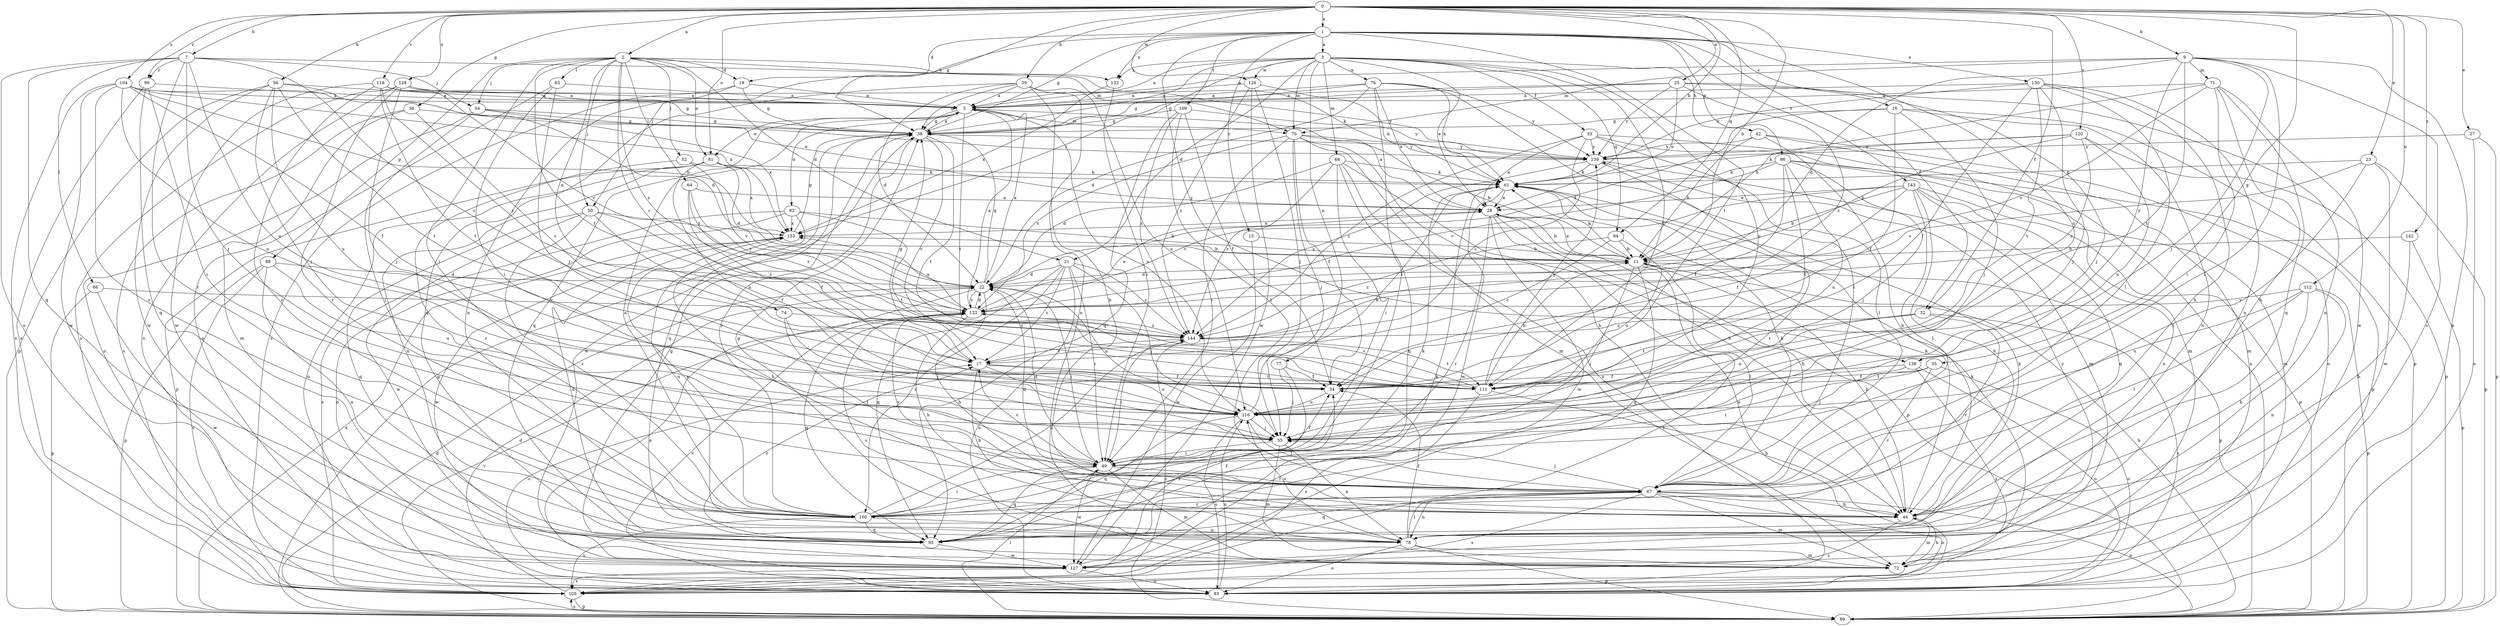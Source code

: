 strict digraph  {
0;
1;
2;
3;
5;
7;
9;
11;
13;
16;
17;
19;
21;
22;
23;
25;
27;
28;
32;
33;
34;
35;
36;
38;
39;
42;
44;
49;
50;
52;
54;
55;
56;
61;
63;
64;
66;
67;
68;
70;
71;
72;
74;
76;
77;
78;
81;
82;
83;
86;
88;
89;
94;
95;
99;
100;
104;
105;
109;
111;
112;
116;
118;
120;
122;
126;
127;
128;
130;
132;
133;
138;
139;
142;
143;
144;
0 -> 1  [label=a];
0 -> 2  [label=a];
0 -> 7  [label=b];
0 -> 9  [label=b];
0 -> 11  [label=b];
0 -> 23  [label=e];
0 -> 25  [label=e];
0 -> 27  [label=e];
0 -> 32  [label=f];
0 -> 35  [label=g];
0 -> 36  [label=g];
0 -> 38  [label=g];
0 -> 39  [label=h];
0 -> 56  [label=k];
0 -> 61  [label=k];
0 -> 81  [label=o];
0 -> 94  [label=q];
0 -> 99  [label=r];
0 -> 104  [label=s];
0 -> 112  [label=u];
0 -> 118  [label=v];
0 -> 120  [label=v];
0 -> 126  [label=w];
0 -> 128  [label=x];
0 -> 142  [label=z];
1 -> 3  [label=a];
1 -> 13  [label=c];
1 -> 16  [label=c];
1 -> 19  [label=d];
1 -> 32  [label=f];
1 -> 38  [label=g];
1 -> 50  [label=j];
1 -> 86  [label=p];
1 -> 109  [label=t];
1 -> 111  [label=t];
1 -> 116  [label=u];
1 -> 130  [label=x];
1 -> 132  [label=x];
1 -> 138  [label=y];
1 -> 143  [label=z];
2 -> 17  [label=c];
2 -> 19  [label=d];
2 -> 21  [label=d];
2 -> 49  [label=i];
2 -> 50  [label=j];
2 -> 52  [label=j];
2 -> 54  [label=j];
2 -> 61  [label=k];
2 -> 63  [label=l];
2 -> 64  [label=l];
2 -> 74  [label=n];
2 -> 81  [label=o];
2 -> 88  [label=p];
2 -> 111  [label=t];
2 -> 132  [label=x];
2 -> 144  [label=z];
3 -> 5  [label=a];
3 -> 21  [label=d];
3 -> 28  [label=e];
3 -> 33  [label=f];
3 -> 38  [label=g];
3 -> 42  [label=h];
3 -> 68  [label=m];
3 -> 70  [label=m];
3 -> 76  [label=n];
3 -> 77  [label=n];
3 -> 94  [label=q];
3 -> 111  [label=t];
3 -> 116  [label=u];
3 -> 126  [label=w];
3 -> 132  [label=x];
3 -> 133  [label=x];
5 -> 38  [label=g];
5 -> 70  [label=m];
5 -> 81  [label=o];
5 -> 82  [label=o];
5 -> 95  [label=q];
5 -> 111  [label=t];
5 -> 116  [label=u];
7 -> 17  [label=c];
7 -> 54  [label=j];
7 -> 55  [label=j];
7 -> 66  [label=l];
7 -> 70  [label=m];
7 -> 83  [label=o];
7 -> 95  [label=q];
7 -> 99  [label=r];
7 -> 100  [label=r];
7 -> 116  [label=u];
9 -> 5  [label=a];
9 -> 22  [label=d];
9 -> 55  [label=j];
9 -> 67  [label=l];
9 -> 70  [label=m];
9 -> 71  [label=m];
9 -> 83  [label=o];
9 -> 105  [label=s];
9 -> 111  [label=t];
9 -> 138  [label=y];
11 -> 22  [label=d];
11 -> 28  [label=e];
11 -> 44  [label=h];
11 -> 49  [label=i];
11 -> 61  [label=k];
11 -> 67  [label=l];
11 -> 89  [label=p];
11 -> 95  [label=q];
11 -> 105  [label=s];
13 -> 11  [label=b];
13 -> 127  [label=w];
16 -> 22  [label=d];
16 -> 34  [label=f];
16 -> 38  [label=g];
16 -> 55  [label=j];
16 -> 78  [label=n];
16 -> 89  [label=p];
17 -> 34  [label=f];
17 -> 38  [label=g];
17 -> 44  [label=h];
17 -> 111  [label=t];
17 -> 116  [label=u];
19 -> 5  [label=a];
19 -> 38  [label=g];
19 -> 78  [label=n];
19 -> 105  [label=s];
21 -> 17  [label=c];
21 -> 22  [label=d];
21 -> 49  [label=i];
21 -> 55  [label=j];
21 -> 83  [label=o];
21 -> 95  [label=q];
21 -> 100  [label=r];
21 -> 144  [label=z];
22 -> 5  [label=a];
22 -> 38  [label=g];
22 -> 44  [label=h];
22 -> 49  [label=i];
22 -> 83  [label=o];
22 -> 116  [label=u];
22 -> 122  [label=v];
23 -> 61  [label=k];
23 -> 67  [label=l];
23 -> 89  [label=p];
23 -> 122  [label=v];
23 -> 127  [label=w];
25 -> 5  [label=a];
25 -> 28  [label=e];
25 -> 38  [label=g];
25 -> 55  [label=j];
25 -> 78  [label=n];
25 -> 139  [label=y];
25 -> 144  [label=z];
27 -> 83  [label=o];
27 -> 89  [label=p];
27 -> 139  [label=y];
28 -> 5  [label=a];
28 -> 11  [label=b];
28 -> 44  [label=h];
28 -> 83  [label=o];
28 -> 89  [label=p];
28 -> 100  [label=r];
28 -> 127  [label=w];
28 -> 133  [label=x];
32 -> 100  [label=r];
32 -> 105  [label=s];
32 -> 111  [label=t];
32 -> 116  [label=u];
32 -> 144  [label=z];
33 -> 17  [label=c];
33 -> 28  [label=e];
33 -> 67  [label=l];
33 -> 72  [label=m];
33 -> 83  [label=o];
33 -> 139  [label=y];
33 -> 144  [label=z];
34 -> 116  [label=u];
35 -> 34  [label=f];
35 -> 55  [label=j];
35 -> 83  [label=o];
35 -> 100  [label=r];
35 -> 111  [label=t];
36 -> 17  [label=c];
36 -> 38  [label=g];
36 -> 72  [label=m];
36 -> 105  [label=s];
38 -> 5  [label=a];
38 -> 17  [label=c];
38 -> 95  [label=q];
38 -> 100  [label=r];
38 -> 111  [label=t];
38 -> 127  [label=w];
38 -> 139  [label=y];
39 -> 5  [label=a];
39 -> 22  [label=d];
39 -> 38  [label=g];
39 -> 44  [label=h];
39 -> 78  [label=n];
39 -> 95  [label=q];
39 -> 116  [label=u];
42 -> 11  [label=b];
42 -> 44  [label=h];
42 -> 72  [label=m];
42 -> 83  [label=o];
42 -> 139  [label=y];
44 -> 61  [label=k];
44 -> 72  [label=m];
44 -> 105  [label=s];
49 -> 17  [label=c];
49 -> 22  [label=d];
49 -> 34  [label=f];
49 -> 67  [label=l];
49 -> 72  [label=m];
49 -> 95  [label=q];
49 -> 127  [label=w];
50 -> 34  [label=f];
50 -> 95  [label=q];
50 -> 100  [label=r];
50 -> 127  [label=w];
50 -> 133  [label=x];
50 -> 144  [label=z];
52 -> 61  [label=k];
52 -> 100  [label=r];
52 -> 122  [label=v];
54 -> 38  [label=g];
54 -> 67  [label=l];
54 -> 83  [label=o];
54 -> 133  [label=x];
54 -> 139  [label=y];
55 -> 49  [label=i];
55 -> 72  [label=m];
55 -> 78  [label=n];
56 -> 5  [label=a];
56 -> 22  [label=d];
56 -> 55  [label=j];
56 -> 89  [label=p];
56 -> 111  [label=t];
56 -> 116  [label=u];
56 -> 127  [label=w];
61 -> 28  [label=e];
61 -> 127  [label=w];
63 -> 5  [label=a];
63 -> 49  [label=i];
63 -> 55  [label=j];
63 -> 83  [label=o];
64 -> 28  [label=e];
64 -> 34  [label=f];
64 -> 122  [label=v];
64 -> 144  [label=z];
66 -> 89  [label=p];
66 -> 122  [label=v];
66 -> 127  [label=w];
67 -> 22  [label=d];
67 -> 44  [label=h];
67 -> 55  [label=j];
67 -> 61  [label=k];
67 -> 72  [label=m];
67 -> 78  [label=n];
67 -> 83  [label=o];
67 -> 89  [label=p];
67 -> 95  [label=q];
67 -> 100  [label=r];
67 -> 105  [label=s];
67 -> 122  [label=v];
68 -> 22  [label=d];
68 -> 44  [label=h];
68 -> 49  [label=i];
68 -> 61  [label=k];
68 -> 83  [label=o];
68 -> 95  [label=q];
68 -> 144  [label=z];
70 -> 11  [label=b];
70 -> 34  [label=f];
70 -> 44  [label=h];
70 -> 49  [label=i];
70 -> 55  [label=j];
70 -> 72  [label=m];
70 -> 122  [label=v];
70 -> 139  [label=y];
71 -> 5  [label=a];
71 -> 11  [label=b];
71 -> 44  [label=h];
71 -> 49  [label=i];
71 -> 95  [label=q];
71 -> 122  [label=v];
71 -> 127  [label=w];
72 -> 38  [label=g];
72 -> 44  [label=h];
72 -> 61  [label=k];
72 -> 122  [label=v];
74 -> 55  [label=j];
74 -> 67  [label=l];
74 -> 144  [label=z];
76 -> 5  [label=a];
76 -> 22  [label=d];
76 -> 28  [label=e];
76 -> 38  [label=g];
76 -> 49  [label=i];
76 -> 61  [label=k];
76 -> 67  [label=l];
76 -> 139  [label=y];
77 -> 34  [label=f];
77 -> 55  [label=j];
77 -> 105  [label=s];
78 -> 34  [label=f];
78 -> 38  [label=g];
78 -> 61  [label=k];
78 -> 67  [label=l];
78 -> 72  [label=m];
78 -> 83  [label=o];
78 -> 89  [label=p];
78 -> 116  [label=u];
81 -> 22  [label=d];
81 -> 61  [label=k];
81 -> 78  [label=n];
81 -> 83  [label=o];
81 -> 89  [label=p];
81 -> 116  [label=u];
81 -> 133  [label=x];
82 -> 11  [label=b];
82 -> 78  [label=n];
82 -> 83  [label=o];
82 -> 105  [label=s];
82 -> 111  [label=t];
82 -> 133  [label=x];
83 -> 17  [label=c];
83 -> 116  [label=u];
83 -> 122  [label=v];
86 -> 34  [label=f];
86 -> 55  [label=j];
86 -> 61  [label=k];
86 -> 72  [label=m];
86 -> 89  [label=p];
86 -> 111  [label=t];
86 -> 116  [label=u];
86 -> 122  [label=v];
88 -> 22  [label=d];
88 -> 78  [label=n];
88 -> 89  [label=p];
88 -> 105  [label=s];
88 -> 116  [label=u];
89 -> 11  [label=b];
89 -> 22  [label=d];
89 -> 38  [label=g];
89 -> 49  [label=i];
89 -> 105  [label=s];
89 -> 122  [label=v];
89 -> 133  [label=x];
89 -> 144  [label=z];
94 -> 11  [label=b];
94 -> 17  [label=c];
94 -> 116  [label=u];
94 -> 144  [label=z];
95 -> 17  [label=c];
95 -> 34  [label=f];
95 -> 127  [label=w];
95 -> 133  [label=x];
99 -> 5  [label=a];
99 -> 49  [label=i];
99 -> 95  [label=q];
99 -> 105  [label=s];
100 -> 5  [label=a];
100 -> 49  [label=i];
100 -> 61  [label=k];
100 -> 78  [label=n];
100 -> 95  [label=q];
100 -> 105  [label=s];
100 -> 133  [label=x];
100 -> 144  [label=z];
104 -> 5  [label=a];
104 -> 11  [label=b];
104 -> 28  [label=e];
104 -> 34  [label=f];
104 -> 100  [label=r];
104 -> 105  [label=s];
104 -> 116  [label=u];
104 -> 127  [label=w];
104 -> 133  [label=x];
105 -> 22  [label=d];
105 -> 89  [label=p];
109 -> 34  [label=f];
109 -> 38  [label=g];
109 -> 67  [label=l];
109 -> 95  [label=q];
109 -> 139  [label=y];
109 -> 144  [label=z];
111 -> 11  [label=b];
111 -> 44  [label=h];
111 -> 105  [label=s];
111 -> 122  [label=v];
111 -> 139  [label=y];
112 -> 44  [label=h];
112 -> 67  [label=l];
112 -> 78  [label=n];
112 -> 89  [label=p];
112 -> 116  [label=u];
112 -> 122  [label=v];
116 -> 55  [label=j];
116 -> 61  [label=k];
116 -> 67  [label=l];
116 -> 83  [label=o];
116 -> 95  [label=q];
118 -> 5  [label=a];
118 -> 38  [label=g];
118 -> 100  [label=r];
118 -> 111  [label=t];
118 -> 122  [label=v];
118 -> 127  [label=w];
118 -> 144  [label=z];
120 -> 11  [label=b];
120 -> 61  [label=k];
120 -> 89  [label=p];
120 -> 116  [label=u];
120 -> 139  [label=y];
120 -> 144  [label=z];
122 -> 5  [label=a];
122 -> 22  [label=d];
122 -> 28  [label=e];
122 -> 44  [label=h];
122 -> 95  [label=q];
122 -> 133  [label=x];
122 -> 144  [label=z];
126 -> 5  [label=a];
126 -> 55  [label=j];
126 -> 61  [label=k];
126 -> 127  [label=w];
126 -> 144  [label=z];
127 -> 61  [label=k];
127 -> 83  [label=o];
127 -> 105  [label=s];
127 -> 139  [label=y];
128 -> 5  [label=a];
128 -> 55  [label=j];
128 -> 83  [label=o];
128 -> 100  [label=r];
128 -> 105  [label=s];
128 -> 139  [label=y];
130 -> 5  [label=a];
130 -> 34  [label=f];
130 -> 44  [label=h];
130 -> 55  [label=j];
130 -> 67  [label=l];
130 -> 78  [label=n];
130 -> 111  [label=t];
130 -> 139  [label=y];
132 -> 49  [label=i];
132 -> 133  [label=x];
133 -> 11  [label=b];
133 -> 38  [label=g];
133 -> 44  [label=h];
133 -> 127  [label=w];
138 -> 34  [label=f];
138 -> 49  [label=i];
138 -> 83  [label=o];
138 -> 105  [label=s];
139 -> 61  [label=k];
139 -> 72  [label=m];
139 -> 100  [label=r];
139 -> 144  [label=z];
142 -> 11  [label=b];
142 -> 44  [label=h];
142 -> 89  [label=p];
143 -> 11  [label=b];
143 -> 28  [label=e];
143 -> 34  [label=f];
143 -> 44  [label=h];
143 -> 67  [label=l];
143 -> 78  [label=n];
143 -> 89  [label=p];
143 -> 95  [label=q];
143 -> 122  [label=v];
144 -> 17  [label=c];
144 -> 49  [label=i];
144 -> 111  [label=t];
}
